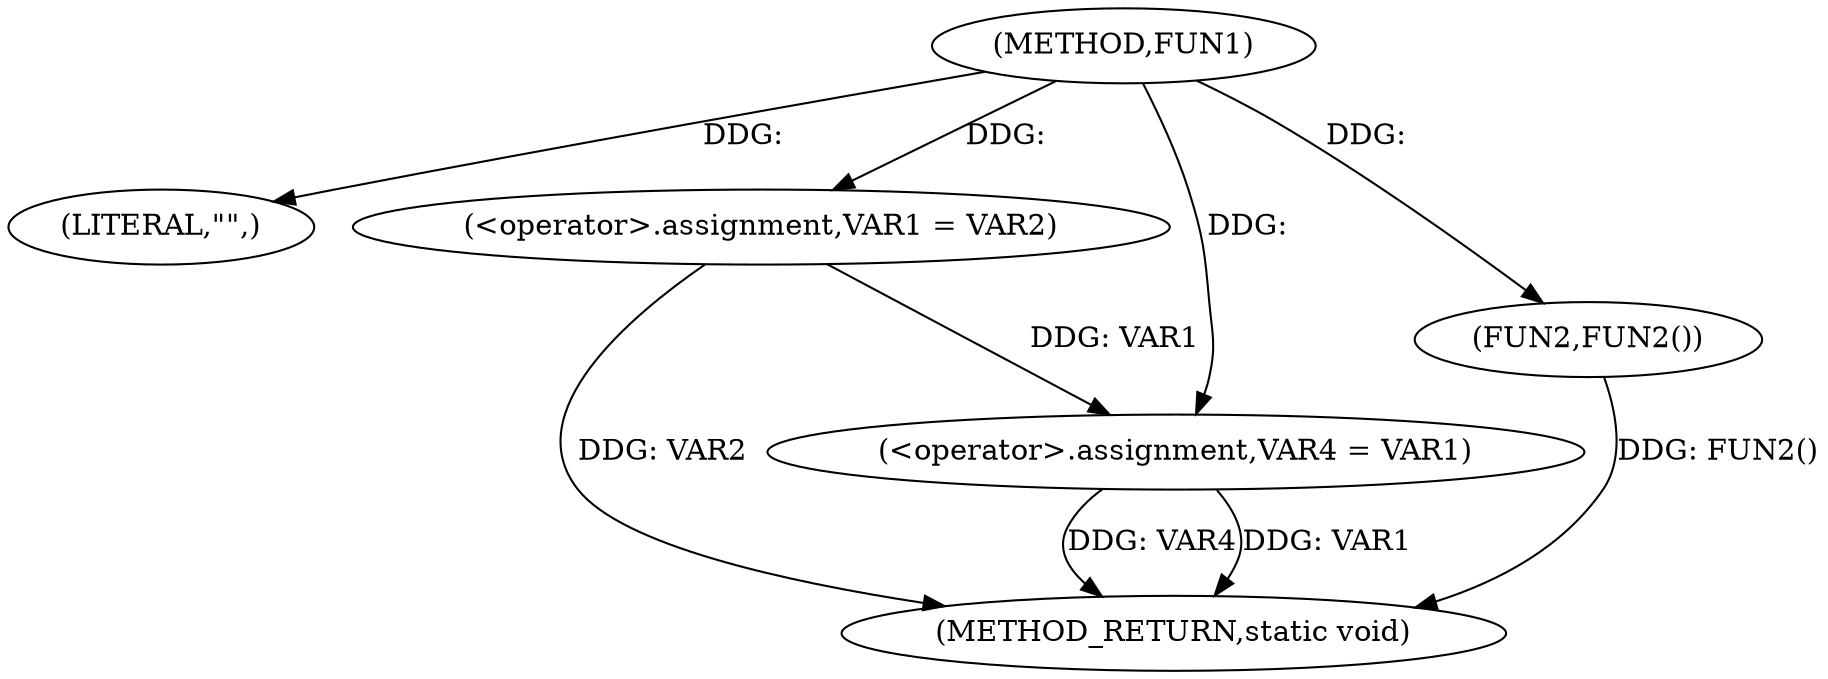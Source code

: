 digraph FUN1 {  
"1000100" [label = "(METHOD,FUN1)" ]
"1000111" [label = "(METHOD_RETURN,static void)" ]
"1000103" [label = "(LITERAL,\"\",)" ]
"1000104" [label = "(<operator>.assignment,VAR1 = VAR2)" ]
"1000107" [label = "(<operator>.assignment,VAR4 = VAR1)" ]
"1000110" [label = "(FUN2,FUN2())" ]
  "1000107" -> "1000111"  [ label = "DDG: VAR4"] 
  "1000110" -> "1000111"  [ label = "DDG: FUN2()"] 
  "1000104" -> "1000111"  [ label = "DDG: VAR2"] 
  "1000107" -> "1000111"  [ label = "DDG: VAR1"] 
  "1000100" -> "1000103"  [ label = "DDG: "] 
  "1000100" -> "1000104"  [ label = "DDG: "] 
  "1000104" -> "1000107"  [ label = "DDG: VAR1"] 
  "1000100" -> "1000107"  [ label = "DDG: "] 
  "1000100" -> "1000110"  [ label = "DDG: "] 
}
